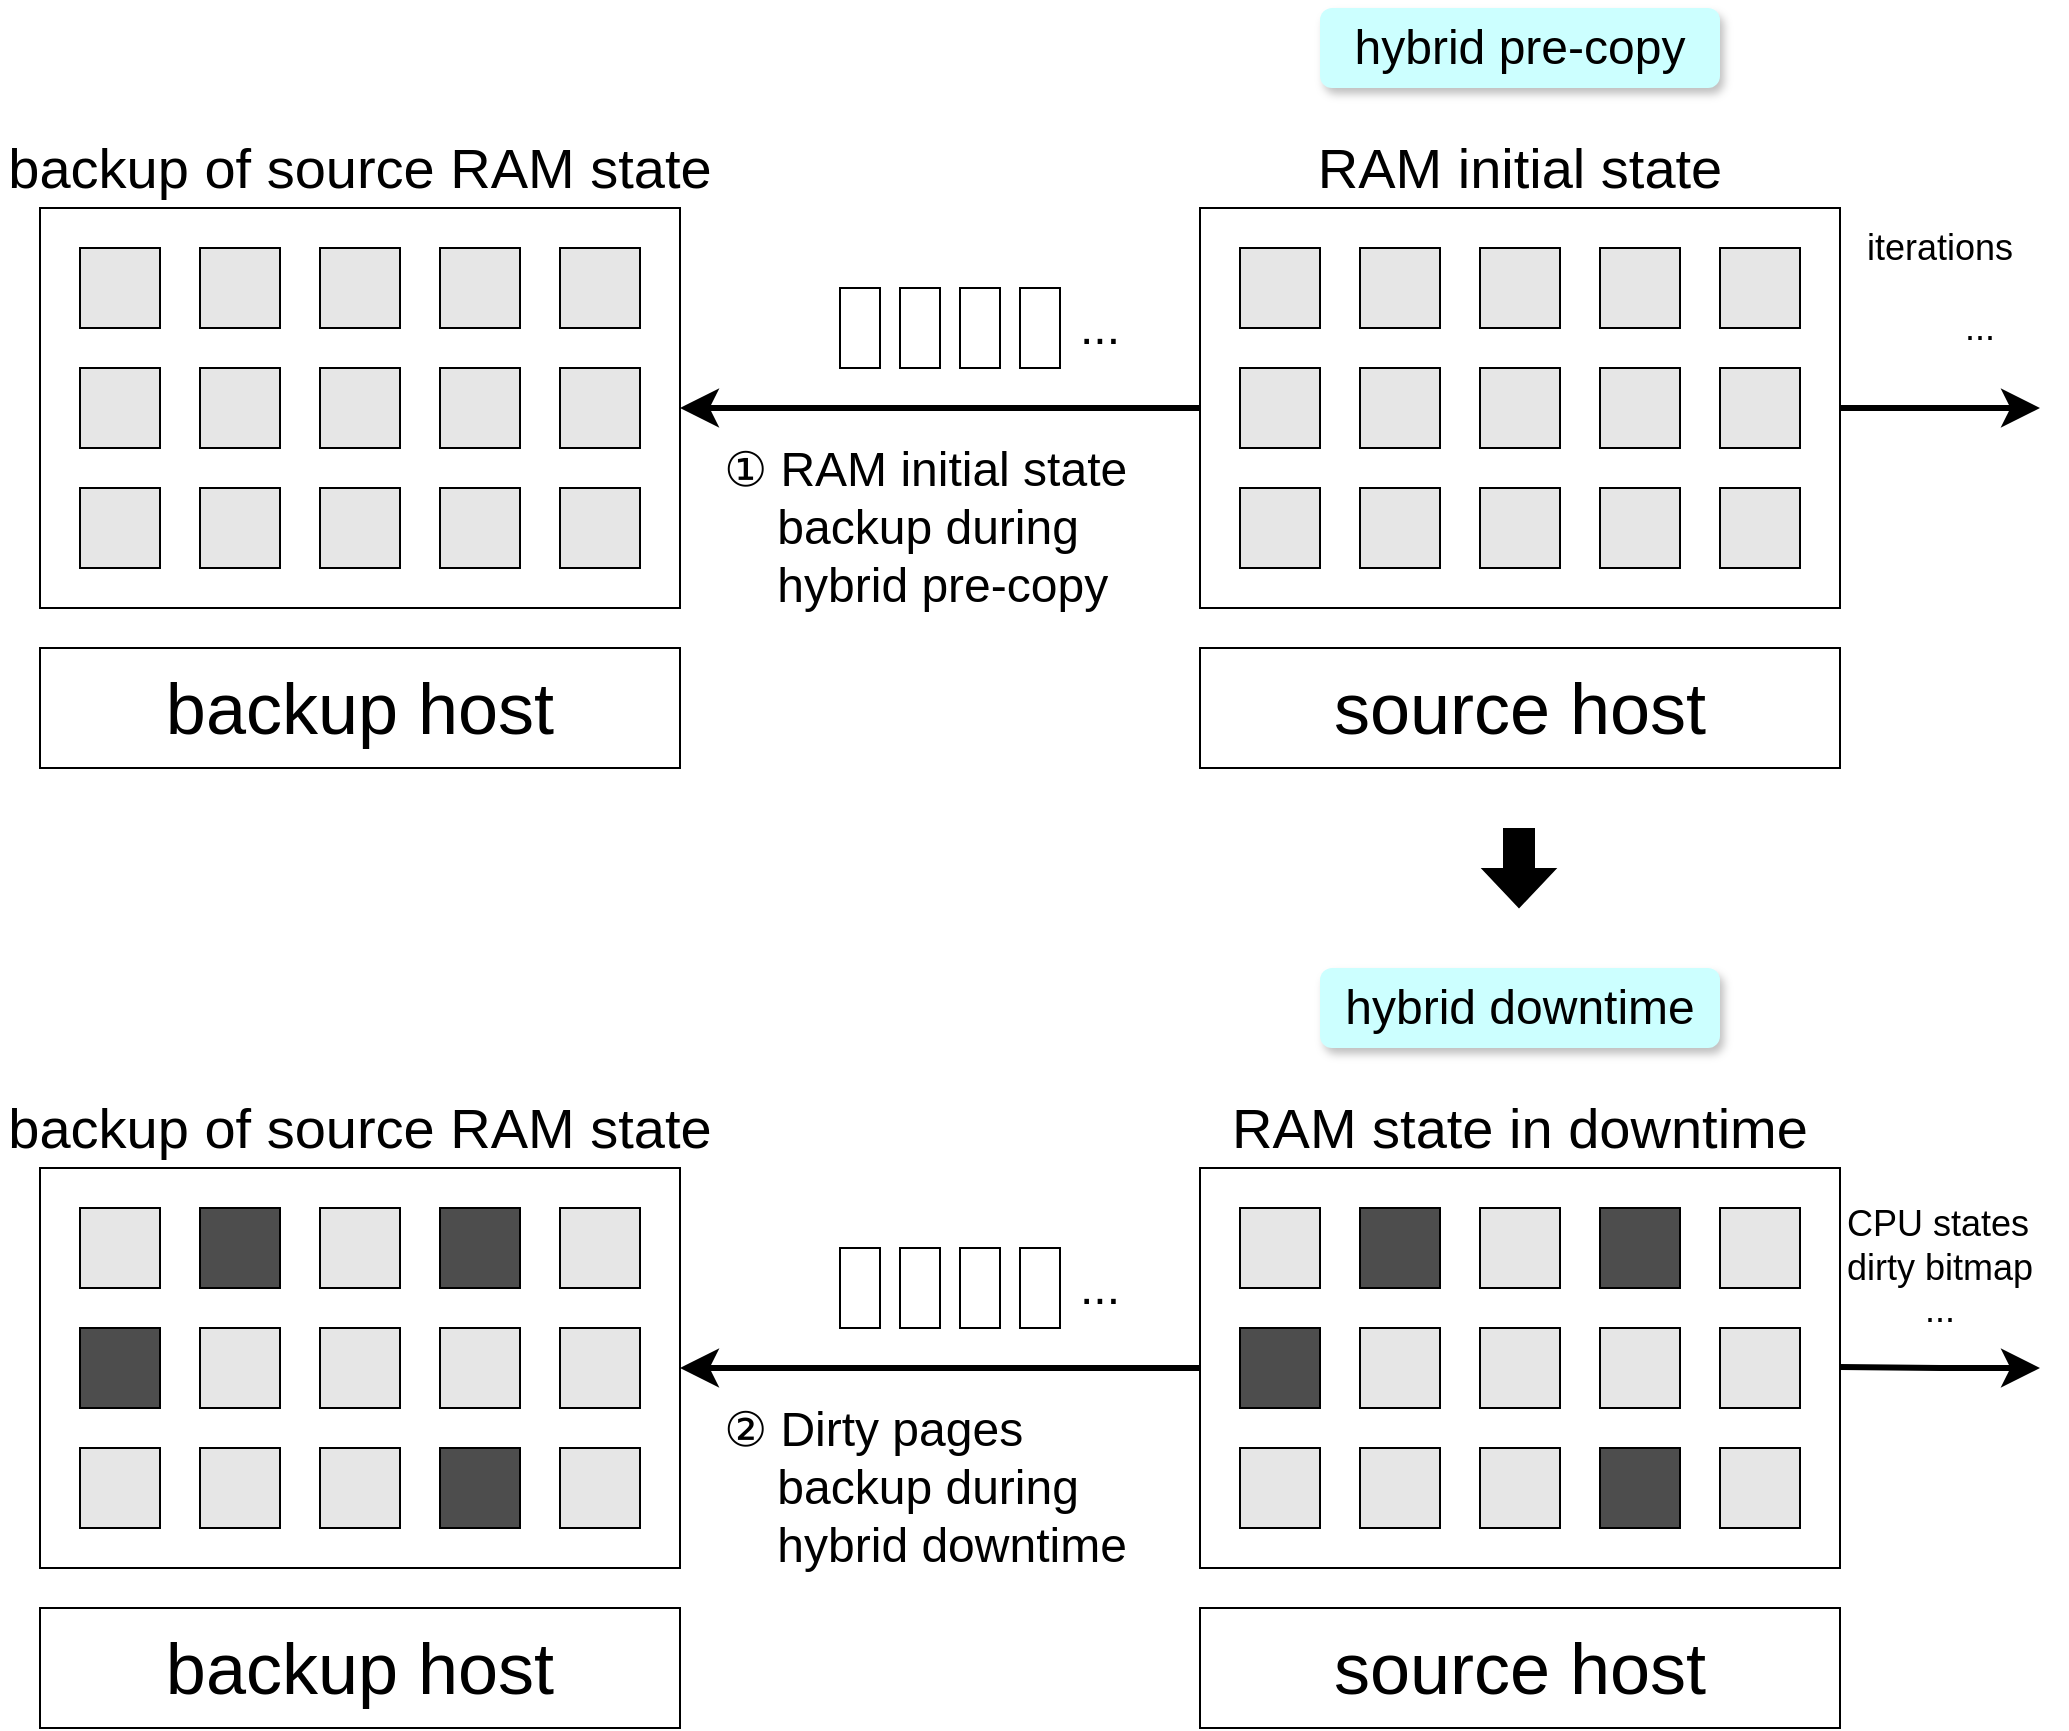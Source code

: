 <mxfile version="21.6.1" type="github">
  <diagram name="第 1 页" id="RIdFQgAQoTJojQbnxjcj">
    <mxGraphModel dx="2846" dy="1155" grid="1" gridSize="10" guides="1" tooltips="1" connect="1" arrows="1" fold="1" page="1" pageScale="1" pageWidth="827" pageHeight="1169" math="0" shadow="0">
      <root>
        <mxCell id="0" />
        <mxCell id="1" parent="0" />
        <mxCell id="ZZE6u8Rq9VthmS_ORE96-38" style="edgeStyle=orthogonalEdgeStyle;rounded=0;orthogonalLoop=1;jettySize=auto;html=1;exitX=1;exitY=0.5;exitDx=0;exitDy=0;endSize=10;startSize=10;strokeWidth=3;" parent="1" source="ZZE6u8Rq9VthmS_ORE96-18" edge="1">
          <mxGeometry relative="1" as="geometry">
            <mxPoint x="500" y="540" as="targetPoint" />
          </mxGeometry>
        </mxCell>
        <mxCell id="Fty5EF3_W_MqwxWYxCcy-24" style="edgeStyle=orthogonalEdgeStyle;rounded=0;orthogonalLoop=1;jettySize=auto;html=1;exitX=0;exitY=0.5;exitDx=0;exitDy=0;entryX=1;entryY=0.5;entryDx=0;entryDy=0;strokeWidth=3;endSize=10;startSize=10;" parent="1" source="ZZE6u8Rq9VthmS_ORE96-18" target="Fty5EF3_W_MqwxWYxCcy-1" edge="1">
          <mxGeometry relative="1" as="geometry" />
        </mxCell>
        <mxCell id="ZZE6u8Rq9VthmS_ORE96-18" value="" style="rounded=0;whiteSpace=wrap;html=1;" parent="1" vertex="1">
          <mxGeometry x="80" y="440" width="320" height="200" as="geometry" />
        </mxCell>
        <mxCell id="ZZE6u8Rq9VthmS_ORE96-19" value="" style="rounded=0;whiteSpace=wrap;html=1;fillColor=#E6E6E6;" parent="1" vertex="1">
          <mxGeometry x="100" y="460" width="40" height="40" as="geometry" />
        </mxCell>
        <mxCell id="ZZE6u8Rq9VthmS_ORE96-20" value="" style="rounded=0;whiteSpace=wrap;html=1;fillColor=#E6E6E6;" parent="1" vertex="1">
          <mxGeometry x="160" y="460" width="40" height="40" as="geometry" />
        </mxCell>
        <mxCell id="ZZE6u8Rq9VthmS_ORE96-21" value="" style="rounded=0;whiteSpace=wrap;html=1;fillColor=#E6E6E6;" parent="1" vertex="1">
          <mxGeometry x="220" y="460" width="40" height="40" as="geometry" />
        </mxCell>
        <mxCell id="ZZE6u8Rq9VthmS_ORE96-22" value="" style="rounded=0;whiteSpace=wrap;html=1;fillColor=#E6E6E6;" parent="1" vertex="1">
          <mxGeometry x="280" y="460" width="40" height="40" as="geometry" />
        </mxCell>
        <mxCell id="ZZE6u8Rq9VthmS_ORE96-23" value="" style="rounded=0;whiteSpace=wrap;html=1;fillColor=#E6E6E6;" parent="1" vertex="1">
          <mxGeometry x="340" y="460" width="40" height="40" as="geometry" />
        </mxCell>
        <mxCell id="ZZE6u8Rq9VthmS_ORE96-24" value="" style="rounded=0;whiteSpace=wrap;html=1;fillColor=#E6E6E6;" parent="1" vertex="1">
          <mxGeometry x="100" y="520" width="40" height="40" as="geometry" />
        </mxCell>
        <mxCell id="ZZE6u8Rq9VthmS_ORE96-25" value="" style="rounded=0;whiteSpace=wrap;html=1;fillColor=#E6E6E6;" parent="1" vertex="1">
          <mxGeometry x="160" y="520" width="40" height="40" as="geometry" />
        </mxCell>
        <mxCell id="ZZE6u8Rq9VthmS_ORE96-26" value="" style="rounded=0;whiteSpace=wrap;html=1;fillColor=#E6E6E6;" parent="1" vertex="1">
          <mxGeometry x="220" y="520" width="40" height="40" as="geometry" />
        </mxCell>
        <mxCell id="ZZE6u8Rq9VthmS_ORE96-27" value="" style="rounded=0;whiteSpace=wrap;html=1;fillColor=#E6E6E6;" parent="1" vertex="1">
          <mxGeometry x="280" y="520" width="40" height="40" as="geometry" />
        </mxCell>
        <mxCell id="ZZE6u8Rq9VthmS_ORE96-28" value="" style="rounded=0;whiteSpace=wrap;html=1;fillColor=#E6E6E6;" parent="1" vertex="1">
          <mxGeometry x="340" y="520" width="40" height="40" as="geometry" />
        </mxCell>
        <mxCell id="ZZE6u8Rq9VthmS_ORE96-29" value="" style="rounded=0;whiteSpace=wrap;html=1;fillColor=#E6E6E6;" parent="1" vertex="1">
          <mxGeometry x="100" y="580" width="40" height="40" as="geometry" />
        </mxCell>
        <mxCell id="ZZE6u8Rq9VthmS_ORE96-30" value="" style="rounded=0;whiteSpace=wrap;html=1;fillColor=#E6E6E6;" parent="1" vertex="1">
          <mxGeometry x="160" y="580" width="40" height="40" as="geometry" />
        </mxCell>
        <mxCell id="ZZE6u8Rq9VthmS_ORE96-31" value="" style="rounded=0;whiteSpace=wrap;html=1;fillColor=#E6E6E6;" parent="1" vertex="1">
          <mxGeometry x="220" y="580" width="40" height="40" as="geometry" />
        </mxCell>
        <mxCell id="ZZE6u8Rq9VthmS_ORE96-32" value="" style="rounded=0;whiteSpace=wrap;html=1;fillColor=#E6E6E6;" parent="1" vertex="1">
          <mxGeometry x="280" y="580" width="40" height="40" as="geometry" />
        </mxCell>
        <mxCell id="ZZE6u8Rq9VthmS_ORE96-33" value="" style="rounded=0;whiteSpace=wrap;html=1;fillColor=#E6E6E6;" parent="1" vertex="1">
          <mxGeometry x="340" y="580" width="40" height="40" as="geometry" />
        </mxCell>
        <mxCell id="ZZE6u8Rq9VthmS_ORE96-37" value="&lt;font style=&quot;font-size: 36px;&quot;&gt;source host&lt;/font&gt;" style="rounded=0;whiteSpace=wrap;html=1;" parent="1" vertex="1">
          <mxGeometry x="80" y="660" width="320" height="60" as="geometry" />
        </mxCell>
        <mxCell id="ZZE6u8Rq9VthmS_ORE96-41" value="&lt;font style=&quot;font-size: 28px;&quot;&gt;RAM initial state&lt;/font&gt;" style="text;html=1;strokeColor=none;fillColor=none;align=center;verticalAlign=middle;whiteSpace=wrap;rounded=0;" parent="1" vertex="1">
          <mxGeometry x="80" y="400" width="320" height="40" as="geometry" />
        </mxCell>
        <mxCell id="ZZE6u8Rq9VthmS_ORE96-42" value="" style="shape=flexArrow;endArrow=classic;html=1;rounded=0;endSize=6;startSize=10;strokeWidth=1;width=15;fillColor=#000000;" parent="1" edge="1">
          <mxGeometry width="50" height="50" relative="1" as="geometry">
            <mxPoint x="239.5" y="750" as="sourcePoint" />
            <mxPoint x="239.5" y="790" as="targetPoint" />
          </mxGeometry>
        </mxCell>
        <mxCell id="ZZE6u8Rq9VthmS_ORE96-43" value="&lt;font style=&quot;font-size: 24px;&quot;&gt;hybrid pre-copy&lt;/font&gt;" style="text;html=1;strokeColor=none;fillColor=#CCFFFF;align=center;verticalAlign=middle;whiteSpace=wrap;rounded=1;shadow=1;glass=0;dashed=1;" parent="1" vertex="1">
          <mxGeometry x="140" y="340" width="200" height="40" as="geometry" />
        </mxCell>
        <mxCell id="ZZE6u8Rq9VthmS_ORE96-44" value="" style="shape=image;html=1;verticalAlign=top;verticalLabelPosition=bottom;labelBackgroundColor=#ffffff;imageAspect=0;aspect=fixed;image=https://cdn1.iconfinder.com/data/icons/material-audio-video/22/loop-128.png" parent="1" vertex="1">
          <mxGeometry x="410" y="480" width="40" height="40" as="geometry" />
        </mxCell>
        <mxCell id="ZZE6u8Rq9VthmS_ORE96-50" value="&lt;font style=&quot;font-size: 18px;&quot;&gt;iterations&lt;/font&gt;" style="text;html=1;strokeColor=none;fillColor=none;align=center;verticalAlign=middle;whiteSpace=wrap;rounded=0;" parent="1" vertex="1">
          <mxGeometry x="410" y="440" width="80" height="40" as="geometry" />
        </mxCell>
        <mxCell id="Fty5EF3_W_MqwxWYxCcy-23" style="edgeStyle=orthogonalEdgeStyle;rounded=0;orthogonalLoop=1;jettySize=auto;html=1;exitX=0;exitY=0.5;exitDx=0;exitDy=0;entryX=1;entryY=0.5;entryDx=0;entryDy=0;endSize=10;startSize=10;strokeWidth=3;" parent="1" source="ZZE6u8Rq9VthmS_ORE96-56" target="Fty5EF3_W_MqwxWYxCcy-18" edge="1">
          <mxGeometry relative="1" as="geometry" />
        </mxCell>
        <mxCell id="ZZE6u8Rq9VthmS_ORE96-56" value="" style="rounded=0;whiteSpace=wrap;html=1;" parent="1" vertex="1">
          <mxGeometry x="80" y="920" width="320" height="200" as="geometry" />
        </mxCell>
        <mxCell id="ZZE6u8Rq9VthmS_ORE96-57" value="" style="rounded=0;whiteSpace=wrap;html=1;fillColor=#E6E6E6;" parent="1" vertex="1">
          <mxGeometry x="100" y="940" width="40" height="40" as="geometry" />
        </mxCell>
        <mxCell id="ZZE6u8Rq9VthmS_ORE96-58" value="" style="rounded=0;whiteSpace=wrap;html=1;fillColor=#4D4D4D;" parent="1" vertex="1">
          <mxGeometry x="160" y="940" width="40" height="40" as="geometry" />
        </mxCell>
        <mxCell id="ZZE6u8Rq9VthmS_ORE96-59" value="" style="rounded=0;whiteSpace=wrap;html=1;fillColor=#E6E6E6;" parent="1" vertex="1">
          <mxGeometry x="220" y="940" width="40" height="40" as="geometry" />
        </mxCell>
        <mxCell id="ZZE6u8Rq9VthmS_ORE96-60" value="" style="rounded=0;whiteSpace=wrap;html=1;fillColor=#4D4D4D;" parent="1" vertex="1">
          <mxGeometry x="280" y="940" width="40" height="40" as="geometry" />
        </mxCell>
        <mxCell id="ZZE6u8Rq9VthmS_ORE96-61" value="" style="rounded=0;whiteSpace=wrap;html=1;fillColor=#E6E6E6;" parent="1" vertex="1">
          <mxGeometry x="340" y="940" width="40" height="40" as="geometry" />
        </mxCell>
        <mxCell id="ZZE6u8Rq9VthmS_ORE96-62" value="" style="rounded=0;whiteSpace=wrap;html=1;fillColor=#4D4D4D;" parent="1" vertex="1">
          <mxGeometry x="100" y="1000" width="40" height="40" as="geometry" />
        </mxCell>
        <mxCell id="ZZE6u8Rq9VthmS_ORE96-63" value="" style="rounded=0;whiteSpace=wrap;html=1;fillColor=#E6E6E6;" parent="1" vertex="1">
          <mxGeometry x="160" y="1000" width="40" height="40" as="geometry" />
        </mxCell>
        <mxCell id="ZZE6u8Rq9VthmS_ORE96-64" value="" style="rounded=0;whiteSpace=wrap;html=1;fillColor=#E6E6E6;" parent="1" vertex="1">
          <mxGeometry x="220" y="1000" width="40" height="40" as="geometry" />
        </mxCell>
        <mxCell id="ZZE6u8Rq9VthmS_ORE96-65" value="" style="rounded=0;whiteSpace=wrap;html=1;fillColor=#E6E6E6;" parent="1" vertex="1">
          <mxGeometry x="280" y="1000" width="40" height="40" as="geometry" />
        </mxCell>
        <mxCell id="ZZE6u8Rq9VthmS_ORE96-66" value="" style="rounded=0;whiteSpace=wrap;html=1;fillColor=#E6E6E6;" parent="1" vertex="1">
          <mxGeometry x="340" y="1000" width="40" height="40" as="geometry" />
        </mxCell>
        <mxCell id="ZZE6u8Rq9VthmS_ORE96-67" value="" style="rounded=0;whiteSpace=wrap;html=1;fillColor=#E6E6E6;" parent="1" vertex="1">
          <mxGeometry x="100" y="1060" width="40" height="40" as="geometry" />
        </mxCell>
        <mxCell id="ZZE6u8Rq9VthmS_ORE96-68" value="" style="rounded=0;whiteSpace=wrap;html=1;fillColor=#E6E6E6;" parent="1" vertex="1">
          <mxGeometry x="160" y="1060" width="40" height="40" as="geometry" />
        </mxCell>
        <mxCell id="ZZE6u8Rq9VthmS_ORE96-69" value="" style="rounded=0;whiteSpace=wrap;html=1;fillColor=#E6E6E6;" parent="1" vertex="1">
          <mxGeometry x="220" y="1060" width="40" height="40" as="geometry" />
        </mxCell>
        <mxCell id="ZZE6u8Rq9VthmS_ORE96-70" value="" style="rounded=0;whiteSpace=wrap;html=1;fillColor=#4D4D4D;" parent="1" vertex="1">
          <mxGeometry x="280" y="1060" width="40" height="40" as="geometry" />
        </mxCell>
        <mxCell id="ZZE6u8Rq9VthmS_ORE96-71" value="" style="rounded=0;whiteSpace=wrap;html=1;fillColor=#E6E6E6;" parent="1" vertex="1">
          <mxGeometry x="340" y="1060" width="40" height="40" as="geometry" />
        </mxCell>
        <mxCell id="ZZE6u8Rq9VthmS_ORE96-72" value="&lt;font style=&quot;font-size: 36px;&quot;&gt;source host&lt;/font&gt;" style="rounded=0;whiteSpace=wrap;html=1;" parent="1" vertex="1">
          <mxGeometry x="80" y="1140" width="320" height="60" as="geometry" />
        </mxCell>
        <mxCell id="ZZE6u8Rq9VthmS_ORE96-73" value="&lt;font style=&quot;font-size: 28px;&quot;&gt;RAM state in downtime&lt;/font&gt;" style="text;html=1;strokeColor=none;fillColor=none;align=center;verticalAlign=middle;whiteSpace=wrap;rounded=0;" parent="1" vertex="1">
          <mxGeometry x="80" y="880" width="320" height="40" as="geometry" />
        </mxCell>
        <mxCell id="ZZE6u8Rq9VthmS_ORE96-95" value="&lt;font style=&quot;font-size: 24px;&quot;&gt;hybrid downtime&lt;/font&gt;" style="text;html=1;strokeColor=none;fillColor=#CCFFFF;align=center;verticalAlign=middle;whiteSpace=wrap;rounded=1;shadow=1;" parent="1" vertex="1">
          <mxGeometry x="140" y="820" width="200" height="40" as="geometry" />
        </mxCell>
        <mxCell id="ZZE6u8Rq9VthmS_ORE96-120" style="edgeStyle=orthogonalEdgeStyle;rounded=0;orthogonalLoop=1;jettySize=auto;html=1;exitX=1;exitY=0.5;exitDx=0;exitDy=0;endSize=10;startSize=10;strokeWidth=3;" parent="1" edge="1">
          <mxGeometry relative="1" as="geometry">
            <mxPoint x="400" y="1019.5" as="sourcePoint" />
            <mxPoint x="500" y="1020" as="targetPoint" />
          </mxGeometry>
        </mxCell>
        <mxCell id="Fty5EF3_W_MqwxWYxCcy-1" value="" style="rounded=0;whiteSpace=wrap;html=1;" parent="1" vertex="1">
          <mxGeometry x="-500" y="440" width="320" height="200" as="geometry" />
        </mxCell>
        <mxCell id="Fty5EF3_W_MqwxWYxCcy-2" value="" style="rounded=0;whiteSpace=wrap;html=1;fillColor=#E6E6E6;" parent="1" vertex="1">
          <mxGeometry x="-480" y="460" width="40" height="40" as="geometry" />
        </mxCell>
        <mxCell id="Fty5EF3_W_MqwxWYxCcy-3" value="" style="rounded=0;whiteSpace=wrap;html=1;fillColor=#E6E6E6;" parent="1" vertex="1">
          <mxGeometry x="-420" y="460" width="40" height="40" as="geometry" />
        </mxCell>
        <mxCell id="Fty5EF3_W_MqwxWYxCcy-4" value="" style="rounded=0;whiteSpace=wrap;html=1;fillColor=#E6E6E6;" parent="1" vertex="1">
          <mxGeometry x="-360" y="460" width="40" height="40" as="geometry" />
        </mxCell>
        <mxCell id="Fty5EF3_W_MqwxWYxCcy-5" value="" style="rounded=0;whiteSpace=wrap;html=1;fillColor=#E6E6E6;" parent="1" vertex="1">
          <mxGeometry x="-300" y="460" width="40" height="40" as="geometry" />
        </mxCell>
        <mxCell id="Fty5EF3_W_MqwxWYxCcy-6" value="" style="rounded=0;whiteSpace=wrap;html=1;fillColor=#E6E6E6;" parent="1" vertex="1">
          <mxGeometry x="-240" y="460" width="40" height="40" as="geometry" />
        </mxCell>
        <mxCell id="Fty5EF3_W_MqwxWYxCcy-7" value="" style="rounded=0;whiteSpace=wrap;html=1;fillColor=#E6E6E6;" parent="1" vertex="1">
          <mxGeometry x="-480" y="520" width="40" height="40" as="geometry" />
        </mxCell>
        <mxCell id="Fty5EF3_W_MqwxWYxCcy-8" value="" style="rounded=0;whiteSpace=wrap;html=1;fillColor=#E6E6E6;" parent="1" vertex="1">
          <mxGeometry x="-420" y="520" width="40" height="40" as="geometry" />
        </mxCell>
        <mxCell id="Fty5EF3_W_MqwxWYxCcy-9" value="" style="rounded=0;whiteSpace=wrap;html=1;fillColor=#E6E6E6;" parent="1" vertex="1">
          <mxGeometry x="-360" y="520" width="40" height="40" as="geometry" />
        </mxCell>
        <mxCell id="Fty5EF3_W_MqwxWYxCcy-10" value="" style="rounded=0;whiteSpace=wrap;html=1;fillColor=#E6E6E6;" parent="1" vertex="1">
          <mxGeometry x="-300" y="520" width="40" height="40" as="geometry" />
        </mxCell>
        <mxCell id="Fty5EF3_W_MqwxWYxCcy-11" value="" style="rounded=0;whiteSpace=wrap;html=1;fillColor=#E6E6E6;" parent="1" vertex="1">
          <mxGeometry x="-240" y="520" width="40" height="40" as="geometry" />
        </mxCell>
        <mxCell id="Fty5EF3_W_MqwxWYxCcy-12" value="" style="rounded=0;whiteSpace=wrap;html=1;fillColor=#E6E6E6;" parent="1" vertex="1">
          <mxGeometry x="-480" y="580" width="40" height="40" as="geometry" />
        </mxCell>
        <mxCell id="Fty5EF3_W_MqwxWYxCcy-13" value="" style="rounded=0;whiteSpace=wrap;html=1;fillColor=#E6E6E6;" parent="1" vertex="1">
          <mxGeometry x="-420" y="580" width="40" height="40" as="geometry" />
        </mxCell>
        <mxCell id="Fty5EF3_W_MqwxWYxCcy-14" value="" style="rounded=0;whiteSpace=wrap;html=1;fillColor=#E6E6E6;" parent="1" vertex="1">
          <mxGeometry x="-360" y="580" width="40" height="40" as="geometry" />
        </mxCell>
        <mxCell id="Fty5EF3_W_MqwxWYxCcy-15" value="" style="rounded=0;whiteSpace=wrap;html=1;fillColor=#E6E6E6;" parent="1" vertex="1">
          <mxGeometry x="-300" y="580" width="40" height="40" as="geometry" />
        </mxCell>
        <mxCell id="Fty5EF3_W_MqwxWYxCcy-16" value="" style="rounded=0;whiteSpace=wrap;html=1;fillColor=#E6E6E6;" parent="1" vertex="1">
          <mxGeometry x="-240" y="580" width="40" height="40" as="geometry" />
        </mxCell>
        <mxCell id="Fty5EF3_W_MqwxWYxCcy-18" value="" style="rounded=0;whiteSpace=wrap;html=1;" parent="1" vertex="1">
          <mxGeometry x="-500" y="920" width="320" height="200" as="geometry" />
        </mxCell>
        <mxCell id="Fty5EF3_W_MqwxWYxCcy-19" value="" style="rounded=0;whiteSpace=wrap;html=1;fillColor=#4D4D4D;" parent="1" vertex="1">
          <mxGeometry x="-420" y="940" width="40" height="40" as="geometry" />
        </mxCell>
        <mxCell id="Fty5EF3_W_MqwxWYxCcy-20" value="" style="rounded=0;whiteSpace=wrap;html=1;fillColor=#4D4D4D;" parent="1" vertex="1">
          <mxGeometry x="-300" y="940" width="40" height="40" as="geometry" />
        </mxCell>
        <mxCell id="Fty5EF3_W_MqwxWYxCcy-21" value="" style="rounded=0;whiteSpace=wrap;html=1;fillColor=#4D4D4D;" parent="1" vertex="1">
          <mxGeometry x="-480" y="1000" width="40" height="40" as="geometry" />
        </mxCell>
        <mxCell id="Fty5EF3_W_MqwxWYxCcy-22" value="" style="rounded=0;whiteSpace=wrap;html=1;fillColor=#4D4D4D;" parent="1" vertex="1">
          <mxGeometry x="-300" y="1060" width="40" height="40" as="geometry" />
        </mxCell>
        <mxCell id="Fty5EF3_W_MqwxWYxCcy-25" value="&lt;font style=&quot;font-size: 24px;&quot;&gt;&lt;font style=&quot;&quot;&gt;① &lt;/font&gt;&lt;font style=&quot;&quot;&gt;RAM initial state&amp;nbsp; &amp;nbsp; &amp;nbsp; backup during&lt;br&gt;&amp;nbsp; &amp;nbsp; hybrid pre-copy&lt;/font&gt;&lt;/font&gt;" style="text;html=1;strokeColor=none;fillColor=none;align=left;verticalAlign=middle;whiteSpace=wrap;rounded=0;" parent="1" vertex="1">
          <mxGeometry x="-160" y="540" width="220" height="120" as="geometry" />
        </mxCell>
        <mxCell id="Fty5EF3_W_MqwxWYxCcy-26" value="&lt;font style=&quot;font-size: 24px;&quot;&gt;&lt;font style=&quot;&quot;&gt;② &lt;/font&gt;&lt;font style=&quot;&quot;&gt;Dirty pages&lt;br&gt;&amp;nbsp; &amp;nbsp; backup during&lt;br&gt;&amp;nbsp; &amp;nbsp; hybrid downtime&lt;/font&gt;&lt;/font&gt;" style="text;html=1;strokeColor=none;fillColor=none;align=left;verticalAlign=middle;whiteSpace=wrap;rounded=0;" parent="1" vertex="1">
          <mxGeometry x="-160" y="1020" width="220" height="120" as="geometry" />
        </mxCell>
        <mxCell id="gSObJMUkde4gPRuO645Q-1" value="&lt;font style=&quot;font-size: 28px;&quot;&gt;backup of source RAM state&lt;/font&gt;" style="text;html=1;strokeColor=none;fillColor=none;align=center;verticalAlign=middle;whiteSpace=wrap;rounded=0;" parent="1" vertex="1">
          <mxGeometry x="-520" y="400" width="360" height="40" as="geometry" />
        </mxCell>
        <mxCell id="gSObJMUkde4gPRuO645Q-3" value="" style="shape=image;html=1;verticalAlign=top;verticalLabelPosition=bottom;labelBackgroundColor=#ffffff;imageAspect=0;aspect=fixed;image=https://cdn1.iconfinder.com/data/icons/material-audio-video/22/loop-128.png" parent="1" vertex="1">
          <mxGeometry x="-150" y="480" width="40" height="40" as="geometry" />
        </mxCell>
        <mxCell id="gSObJMUkde4gPRuO645Q-4" value="" style="rounded=0;whiteSpace=wrap;html=1;" parent="1" vertex="1">
          <mxGeometry x="-100" y="480" width="20" height="40" as="geometry" />
        </mxCell>
        <mxCell id="gSObJMUkde4gPRuO645Q-5" value="" style="rounded=0;whiteSpace=wrap;html=1;" parent="1" vertex="1">
          <mxGeometry x="-70" y="480" width="20" height="40" as="geometry" />
        </mxCell>
        <mxCell id="gSObJMUkde4gPRuO645Q-6" value="" style="rounded=0;whiteSpace=wrap;html=1;" parent="1" vertex="1">
          <mxGeometry x="-40" y="480" width="20" height="40" as="geometry" />
        </mxCell>
        <mxCell id="gSObJMUkde4gPRuO645Q-7" value="" style="rounded=0;whiteSpace=wrap;html=1;" parent="1" vertex="1">
          <mxGeometry x="-10" y="480" width="20" height="40" as="geometry" />
        </mxCell>
        <mxCell id="gSObJMUkde4gPRuO645Q-8" value="&lt;font style=&quot;font-size: 24px;&quot;&gt;...&lt;/font&gt;" style="text;html=1;strokeColor=none;fillColor=none;align=center;verticalAlign=middle;whiteSpace=wrap;rounded=0;" parent="1" vertex="1">
          <mxGeometry x="10" y="480" width="40" height="40" as="geometry" />
        </mxCell>
        <mxCell id="gSObJMUkde4gPRuO645Q-9" value="" style="shape=image;html=1;verticalAlign=top;verticalLabelPosition=bottom;labelBackgroundColor=#ffffff;imageAspect=0;aspect=fixed;image=https://cdn1.iconfinder.com/data/icons/material-audio-video/22/loop-128.png" parent="1" vertex="1">
          <mxGeometry x="-150" y="960" width="40" height="40" as="geometry" />
        </mxCell>
        <mxCell id="gSObJMUkde4gPRuO645Q-10" value="" style="rounded=0;whiteSpace=wrap;html=1;" parent="1" vertex="1">
          <mxGeometry x="-100" y="960" width="20" height="40" as="geometry" />
        </mxCell>
        <mxCell id="gSObJMUkde4gPRuO645Q-11" value="" style="rounded=0;whiteSpace=wrap;html=1;" parent="1" vertex="1">
          <mxGeometry x="-70" y="960" width="20" height="40" as="geometry" />
        </mxCell>
        <mxCell id="gSObJMUkde4gPRuO645Q-12" value="" style="rounded=0;whiteSpace=wrap;html=1;" parent="1" vertex="1">
          <mxGeometry x="-40" y="960" width="20" height="40" as="geometry" />
        </mxCell>
        <mxCell id="gSObJMUkde4gPRuO645Q-13" value="" style="rounded=0;whiteSpace=wrap;html=1;" parent="1" vertex="1">
          <mxGeometry x="-10" y="960" width="20" height="40" as="geometry" />
        </mxCell>
        <mxCell id="gSObJMUkde4gPRuO645Q-14" value="&lt;font style=&quot;font-size: 24px;&quot;&gt;...&lt;/font&gt;" style="text;html=1;strokeColor=none;fillColor=none;align=center;verticalAlign=middle;whiteSpace=wrap;rounded=0;" parent="1" vertex="1">
          <mxGeometry x="10" y="960" width="40" height="40" as="geometry" />
        </mxCell>
        <mxCell id="2XObdlfr9JQ37j0Es7h8-1" value="&lt;font style=&quot;font-size: 18px;&quot;&gt;...&lt;/font&gt;" style="text;html=1;strokeColor=none;fillColor=none;align=center;verticalAlign=middle;whiteSpace=wrap;rounded=0;" parent="1" vertex="1">
          <mxGeometry x="450" y="480" width="40" height="40" as="geometry" />
        </mxCell>
        <mxCell id="2XObdlfr9JQ37j0Es7h8-3" value="&lt;div style=&quot;text-align: left;&quot;&gt;&lt;span style=&quot;font-size: 18px; background-color: initial;&quot;&gt;CPU states&lt;/span&gt;&lt;/div&gt;&lt;font style=&quot;font-size: 18px;&quot;&gt;&lt;div style=&quot;text-align: left;&quot;&gt;&lt;span style=&quot;background-color: initial;&quot;&gt;dirty bitmap&lt;/span&gt;&lt;/div&gt;&lt;div style=&quot;&quot;&gt;&lt;span style=&quot;background-color: initial;&quot;&gt;...&lt;/span&gt;&lt;/div&gt;&lt;/font&gt;" style="text;html=1;strokeColor=none;fillColor=none;align=center;verticalAlign=middle;whiteSpace=wrap;rounded=0;" parent="1" vertex="1">
          <mxGeometry x="400" y="920" width="100" height="100" as="geometry" />
        </mxCell>
        <mxCell id="LYLFpCaJc9HCQKu62oEm-1" value="" style="rounded=0;whiteSpace=wrap;html=1;fillColor=#E6E6E6;" vertex="1" parent="1">
          <mxGeometry x="-480" y="940" width="40" height="40" as="geometry" />
        </mxCell>
        <mxCell id="LYLFpCaJc9HCQKu62oEm-2" value="" style="rounded=0;whiteSpace=wrap;html=1;fillColor=#E6E6E6;" vertex="1" parent="1">
          <mxGeometry x="-360" y="940" width="40" height="40" as="geometry" />
        </mxCell>
        <mxCell id="LYLFpCaJc9HCQKu62oEm-3" value="" style="rounded=0;whiteSpace=wrap;html=1;fillColor=#E6E6E6;" vertex="1" parent="1">
          <mxGeometry x="-240" y="940" width="40" height="40" as="geometry" />
        </mxCell>
        <mxCell id="LYLFpCaJc9HCQKu62oEm-4" value="" style="rounded=0;whiteSpace=wrap;html=1;fillColor=#E6E6E6;" vertex="1" parent="1">
          <mxGeometry x="-420" y="1000" width="40" height="40" as="geometry" />
        </mxCell>
        <mxCell id="LYLFpCaJc9HCQKu62oEm-5" value="" style="rounded=0;whiteSpace=wrap;html=1;fillColor=#E6E6E6;" vertex="1" parent="1">
          <mxGeometry x="-360" y="1000" width="40" height="40" as="geometry" />
        </mxCell>
        <mxCell id="LYLFpCaJc9HCQKu62oEm-6" value="" style="rounded=0;whiteSpace=wrap;html=1;fillColor=#E6E6E6;" vertex="1" parent="1">
          <mxGeometry x="-300" y="1000" width="40" height="40" as="geometry" />
        </mxCell>
        <mxCell id="LYLFpCaJc9HCQKu62oEm-7" value="" style="rounded=0;whiteSpace=wrap;html=1;fillColor=#E6E6E6;" vertex="1" parent="1">
          <mxGeometry x="-240" y="1000" width="40" height="40" as="geometry" />
        </mxCell>
        <mxCell id="LYLFpCaJc9HCQKu62oEm-8" value="" style="rounded=0;whiteSpace=wrap;html=1;fillColor=#E6E6E6;" vertex="1" parent="1">
          <mxGeometry x="-480" y="1060" width="40" height="40" as="geometry" />
        </mxCell>
        <mxCell id="LYLFpCaJc9HCQKu62oEm-9" value="" style="rounded=0;whiteSpace=wrap;html=1;fillColor=#E6E6E6;" vertex="1" parent="1">
          <mxGeometry x="-420" y="1060" width="40" height="40" as="geometry" />
        </mxCell>
        <mxCell id="LYLFpCaJc9HCQKu62oEm-10" value="" style="rounded=0;whiteSpace=wrap;html=1;fillColor=#E6E6E6;" vertex="1" parent="1">
          <mxGeometry x="-360" y="1060" width="40" height="40" as="geometry" />
        </mxCell>
        <mxCell id="LYLFpCaJc9HCQKu62oEm-11" value="" style="rounded=0;whiteSpace=wrap;html=1;fillColor=#E6E6E6;" vertex="1" parent="1">
          <mxGeometry x="-240" y="1060" width="40" height="40" as="geometry" />
        </mxCell>
        <mxCell id="LYLFpCaJc9HCQKu62oEm-12" value="&lt;font style=&quot;font-size: 36px;&quot;&gt;backup host&lt;/font&gt;" style="rounded=0;whiteSpace=wrap;html=1;" vertex="1" parent="1">
          <mxGeometry x="-500" y="660" width="320" height="60" as="geometry" />
        </mxCell>
        <mxCell id="LYLFpCaJc9HCQKu62oEm-13" value="&lt;font style=&quot;font-size: 36px;&quot;&gt;backup host&lt;/font&gt;" style="rounded=0;whiteSpace=wrap;html=1;" vertex="1" parent="1">
          <mxGeometry x="-500" y="1140" width="320" height="60" as="geometry" />
        </mxCell>
        <mxCell id="LYLFpCaJc9HCQKu62oEm-14" value="&lt;font style=&quot;font-size: 28px;&quot;&gt;backup of source RAM state&lt;/font&gt;" style="text;html=1;strokeColor=none;fillColor=none;align=center;verticalAlign=middle;whiteSpace=wrap;rounded=0;" vertex="1" parent="1">
          <mxGeometry x="-520" y="880" width="360" height="40" as="geometry" />
        </mxCell>
      </root>
    </mxGraphModel>
  </diagram>
</mxfile>
